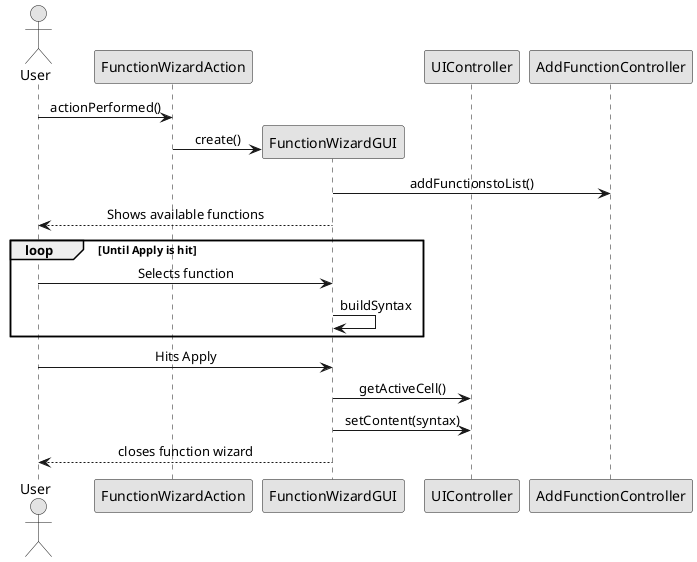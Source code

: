 @startuml lang04.1_design.png

skinparam sequenceMessageAlign center
skinparam monochrome true

actor User
participant "FunctionWizardAction" as Action
participant "FunctionWizardGUI" as GUI
participant "UIController" as Controller
participant "AddFunctionController" as FunctionController

User->Action: actionPerformed()
create GUI
Action->GUI: create()
GUI->FunctionController: addFunctionstoList()
GUI-->User: Shows available functions

loop Until Apply is hit
User->GUI: Selects function
GUI->GUI: buildSyntax
end

User->GUI: Hits Apply
GUI->Controller: getActiveCell()
GUI->Controller: setContent(syntax)
GUI-->User: closes function wizard





@enduml